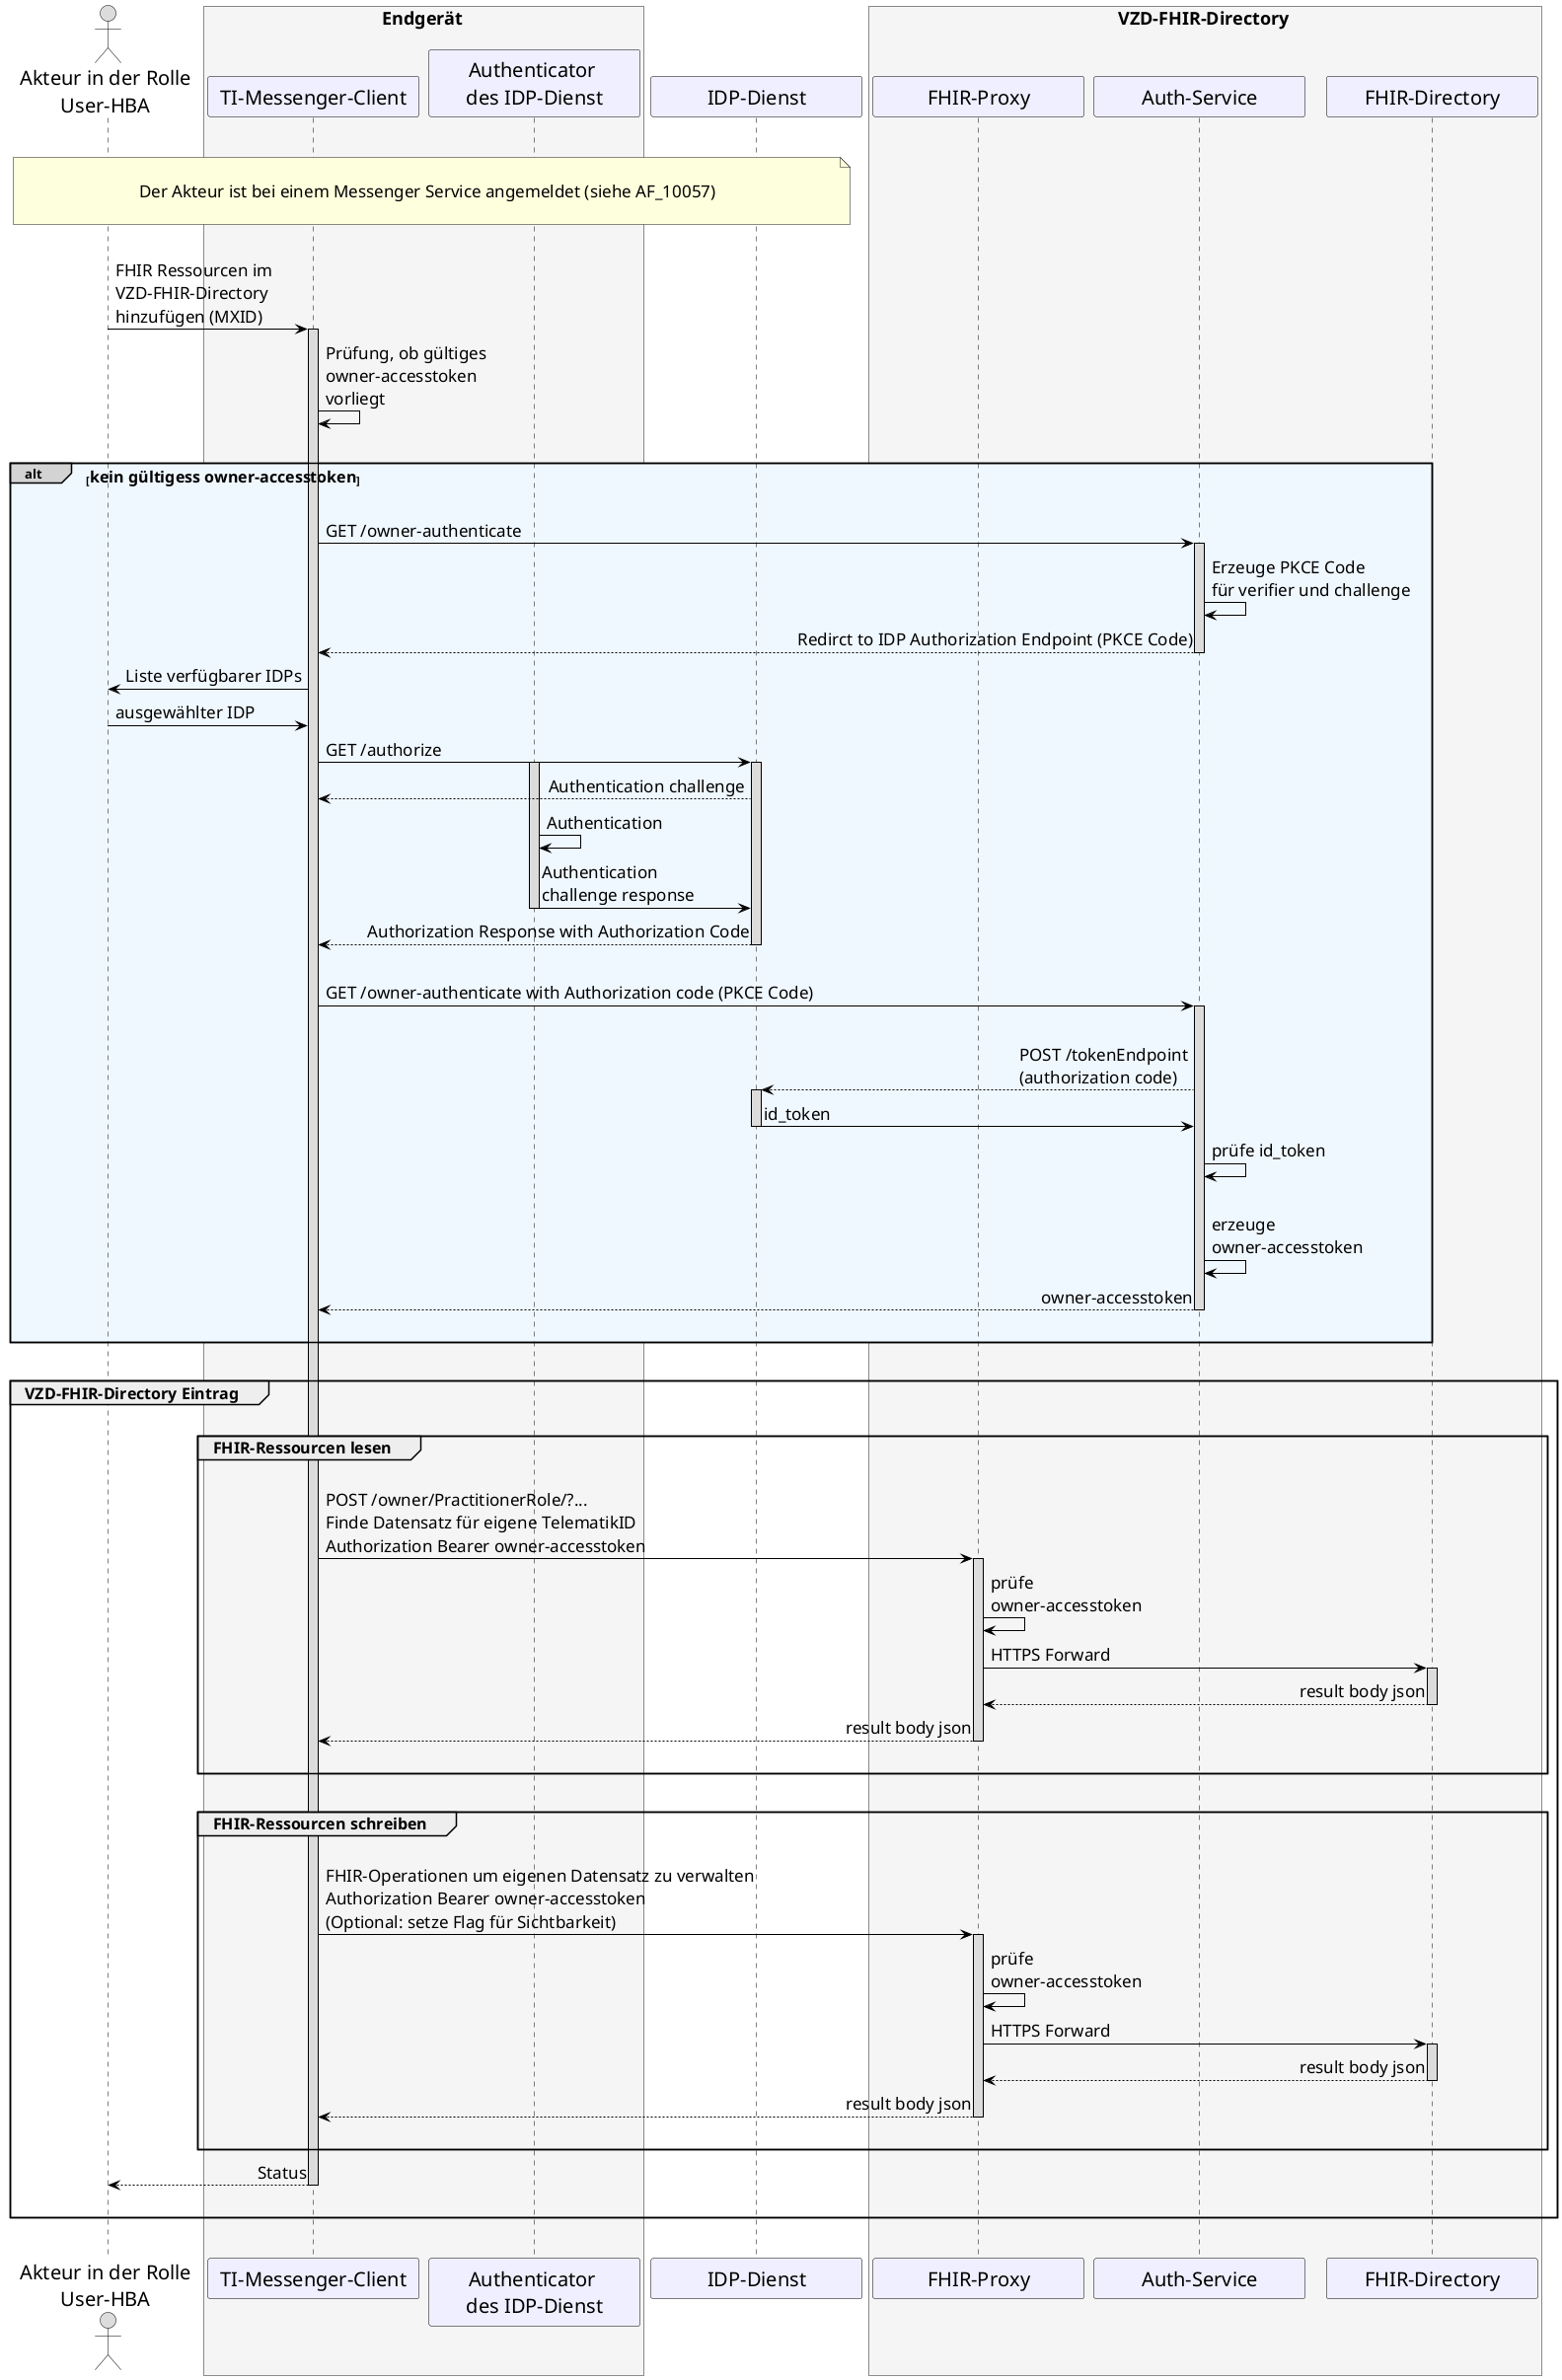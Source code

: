 /' 
# TI-Messenger 1.1
# TI-Messenger-Dienst
# UC - 10058
# Sequence Diagram
# Name: Akteur im Verzeichnisdienst hinzufügen
'/

@startuml
skinparam sequenceMessageAlign direction
skinparam minClassWidth 200
skinparam BoxPadding 1
skinparam sequenceReferenceHeaderBackgroundColor palegreen
scale max 2048 width

skinparam sequence {
ArrowColor black
ArrowFontSize 17
ActorBorderColor black
LifeLineBorderColor black
LifeLineBackgroundColor Gainsboro

ParticipantBorderColor Motivation
ParticipantBackgroundColor Motivation
ParticipantFontName Impact
ParticipantFontSize 20
ParticipantFontColor black
ParticipantBorderColor Black
ParticipantBackgroundColor MOTIVATION

ActorBackgroundColor Gainsboro
ActorFontColor black
ActorFontSize 20
ActorFontName Aapex
}
    actor U as "Akteur in der Rolle\nUser-HBA"
    box <size:18>Endgerät</size> #WhiteSmoke
      participant C as "TI-Messenger-Client"
      participant A as "Authenticator \ndes IDP-Dienst"
    end box
    participant I as "IDP-Dienst" 
    box <size:18>VZD-FHIR-Directory</size> #WhiteSmoke
      participant FP as "FHIR-Proxy"
      participant Auth as "Auth-Service"
      participant VZD as "FHIR-Directory"
    end box

|||
note over U, I: \n<size:17>Der Akteur ist bei einem Messenger Service angemeldet (siehe AF_10057)</size>\n
|||

U->C: FHIR Ressourcen im \nVZD-FHIR-Directory \nhinzufügen (MXID)
  Activate C
C->C: Prüfung, ob gültiges \nowner-accesstoken \nvorliegt

|||
alt#LightGrey #AliceBlue <size:16>kein gültigess owner-accesstoken</size>
|||

  C->Auth: GET /owner-authenticate
    Activate Auth
  Auth->Auth: Erzeuge PKCE Code \nfür verifier und challenge
  Auth-->C: Redirct to IDP Authorization Endpoint (PKCE Code)
    Deactivate Auth

  C->U: Liste verfügbarer IDPs
  U->C: ausgewählter IDP
    
  C->I: GET /authorize
    Activate A
    Activate I
  I-->C: Authentication challenge
  A->A: Authentication
  A->I: Authentication \nchallenge response
    Deactivate A
  I-->C: Authorization Response with Authorization Code
    Deactivate I
       
  |||          
  C->Auth: GET /owner-authenticate with Authorization code (PKCE Code)
    Activate Auth
  |||
  Auth-->I: POST /tokenEndpoint\n(authorization code)
    Activate I
  I->Auth: id_token
    Deactivate I
  Auth->Auth: prüfe id_token
  |||
  Auth->Auth: erzeuge \nowner-accesstoken
  Auth-->C: owner-accesstoken
    Deactivate Auth
  |||
end
      
|||

group <size:16>VZD-FHIR-Directory Eintrag</size>
  |||
  group <size:16>FHIR-Ressourcen lesen</size>
  |||
  C->FP: POST /owner/PractitionerRole/?... \nFinde Datensatz für eigene TelematikID \nAuthorization Bearer owner-accesstoken
    Activate FP
  FP->FP: prüfe \nowner-accesstoken
  FP->VZD: HTTPS Forward
    Activate VZD
  VZD-->FP: result body json
    Deactivate VZD
  FP-->C: result body json
    Deactivate FP
  |||
  end
    
  |||
  group <size:16>FHIR-Ressourcen schreiben</size>
  |||
  C->FP: FHIR-Operationen um eigenen Datensatz zu verwalten \nAuthorization Bearer owner-accesstoken \n(Optional: setze Flag für Sichtbarkeit)
    Activate FP
  FP->FP: prüfe \nowner-accesstoken
  FP->VZD: HTTPS Forward
    Activate VZD
  VZD-->FP: result body json
    Deactivate VZD
  FP-->C: result body json
    Deactivate FP
     
  |||
  end

  C-->U: Status    
    Deactivate C
  |||
end
|||

  Deactivate C
@enduml
